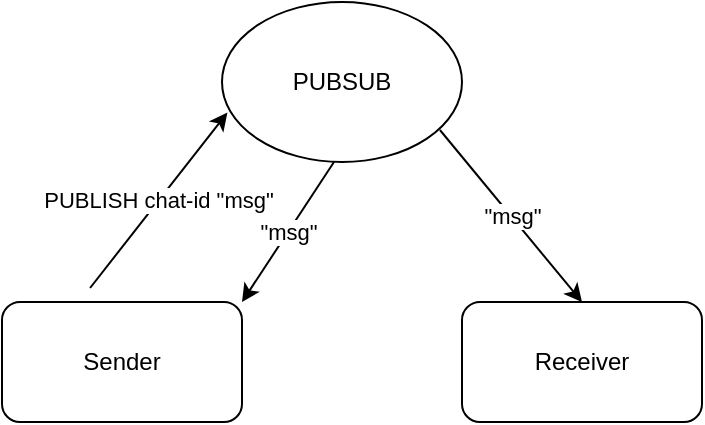<mxfile version="13.1.2" type="device"><diagram id="G3pi1wjTFMVfGMqwgl2D" name="Page-1"><mxGraphModel dx="1355" dy="725" grid="1" gridSize="10" guides="1" tooltips="1" connect="1" arrows="1" fold="1" page="1" pageScale="1" pageWidth="827" pageHeight="1169" math="0" shadow="0"><root><mxCell id="0"/><mxCell id="1" parent="0"/><mxCell id="PzjSW7DB0ExAAToORJFO-1" value="PUBSUB" style="ellipse;whiteSpace=wrap;html=1;" vertex="1" parent="1"><mxGeometry x="350" y="360" width="120" height="80" as="geometry"/></mxCell><mxCell id="PzjSW7DB0ExAAToORJFO-2" value="Sender" style="rounded=1;whiteSpace=wrap;html=1;" vertex="1" parent="1"><mxGeometry x="240" y="510" width="120" height="60" as="geometry"/></mxCell><mxCell id="PzjSW7DB0ExAAToORJFO-3" value="Receiver" style="rounded=1;whiteSpace=wrap;html=1;" vertex="1" parent="1"><mxGeometry x="470" y="510" width="120" height="60" as="geometry"/></mxCell><mxCell id="PzjSW7DB0ExAAToORJFO-4" value="PUBLISH chat-id &quot;msg&quot;" style="endArrow=classic;html=1;exitX=0.367;exitY=0;exitDx=0;exitDy=0;exitPerimeter=0;" edge="1" parent="1"><mxGeometry width="50" height="50" relative="1" as="geometry"><mxPoint x="284.04" y="503" as="sourcePoint"/><mxPoint x="352.718" y="415.282" as="targetPoint"/></mxGeometry></mxCell><mxCell id="PzjSW7DB0ExAAToORJFO-5" value="&quot;msg&quot;" style="endArrow=classic;html=1;entryX=1;entryY=0;entryDx=0;entryDy=0;" edge="1" parent="1" target="PzjSW7DB0ExAAToORJFO-2"><mxGeometry width="50" height="50" relative="1" as="geometry"><mxPoint x="406" y="440" as="sourcePoint"/><mxPoint x="346" y="510" as="targetPoint"/></mxGeometry></mxCell><mxCell id="PzjSW7DB0ExAAToORJFO-7" value="&quot;msg&quot;" style="endArrow=classic;html=1;entryX=0.5;entryY=0;entryDx=0;entryDy=0;exitX=0.908;exitY=0.8;exitDx=0;exitDy=0;exitPerimeter=0;" edge="1" parent="1" source="PzjSW7DB0ExAAToORJFO-1" target="PzjSW7DB0ExAAToORJFO-3"><mxGeometry width="50" height="50" relative="1" as="geometry"><mxPoint x="430" y="450" as="sourcePoint"/><mxPoint x="370" y="520" as="targetPoint"/></mxGeometry></mxCell></root></mxGraphModel></diagram></mxfile>